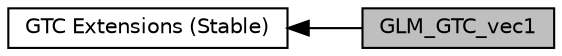 digraph "GLM_GTC_vec1"
{
  edge [fontname="Helvetica",fontsize="10",labelfontname="Helvetica",labelfontsize="10"];
  node [fontname="Helvetica",fontsize="10",shape=box];
  rankdir=LR;
  Node2 [label="GTC Extensions (Stable)",height=0.2,width=0.4,color="black", fillcolor="white", style="filled",URL="$group__gtc.html",tooltip="Functions and types that the GLSL specification doesn't define, but useful to have for a C++ program."];
  Node1 [label="GLM_GTC_vec1",height=0.2,width=0.4,color="black", fillcolor="grey75", style="filled", fontcolor="black",tooltip="Add vec1, ivec1, uvec1 and bvec1 types. <glm/gtc/vec1.hpp> need to be included to use these functiona..."];
  Node2->Node1 [shape=plaintext, dir="back", style="solid"];
}

